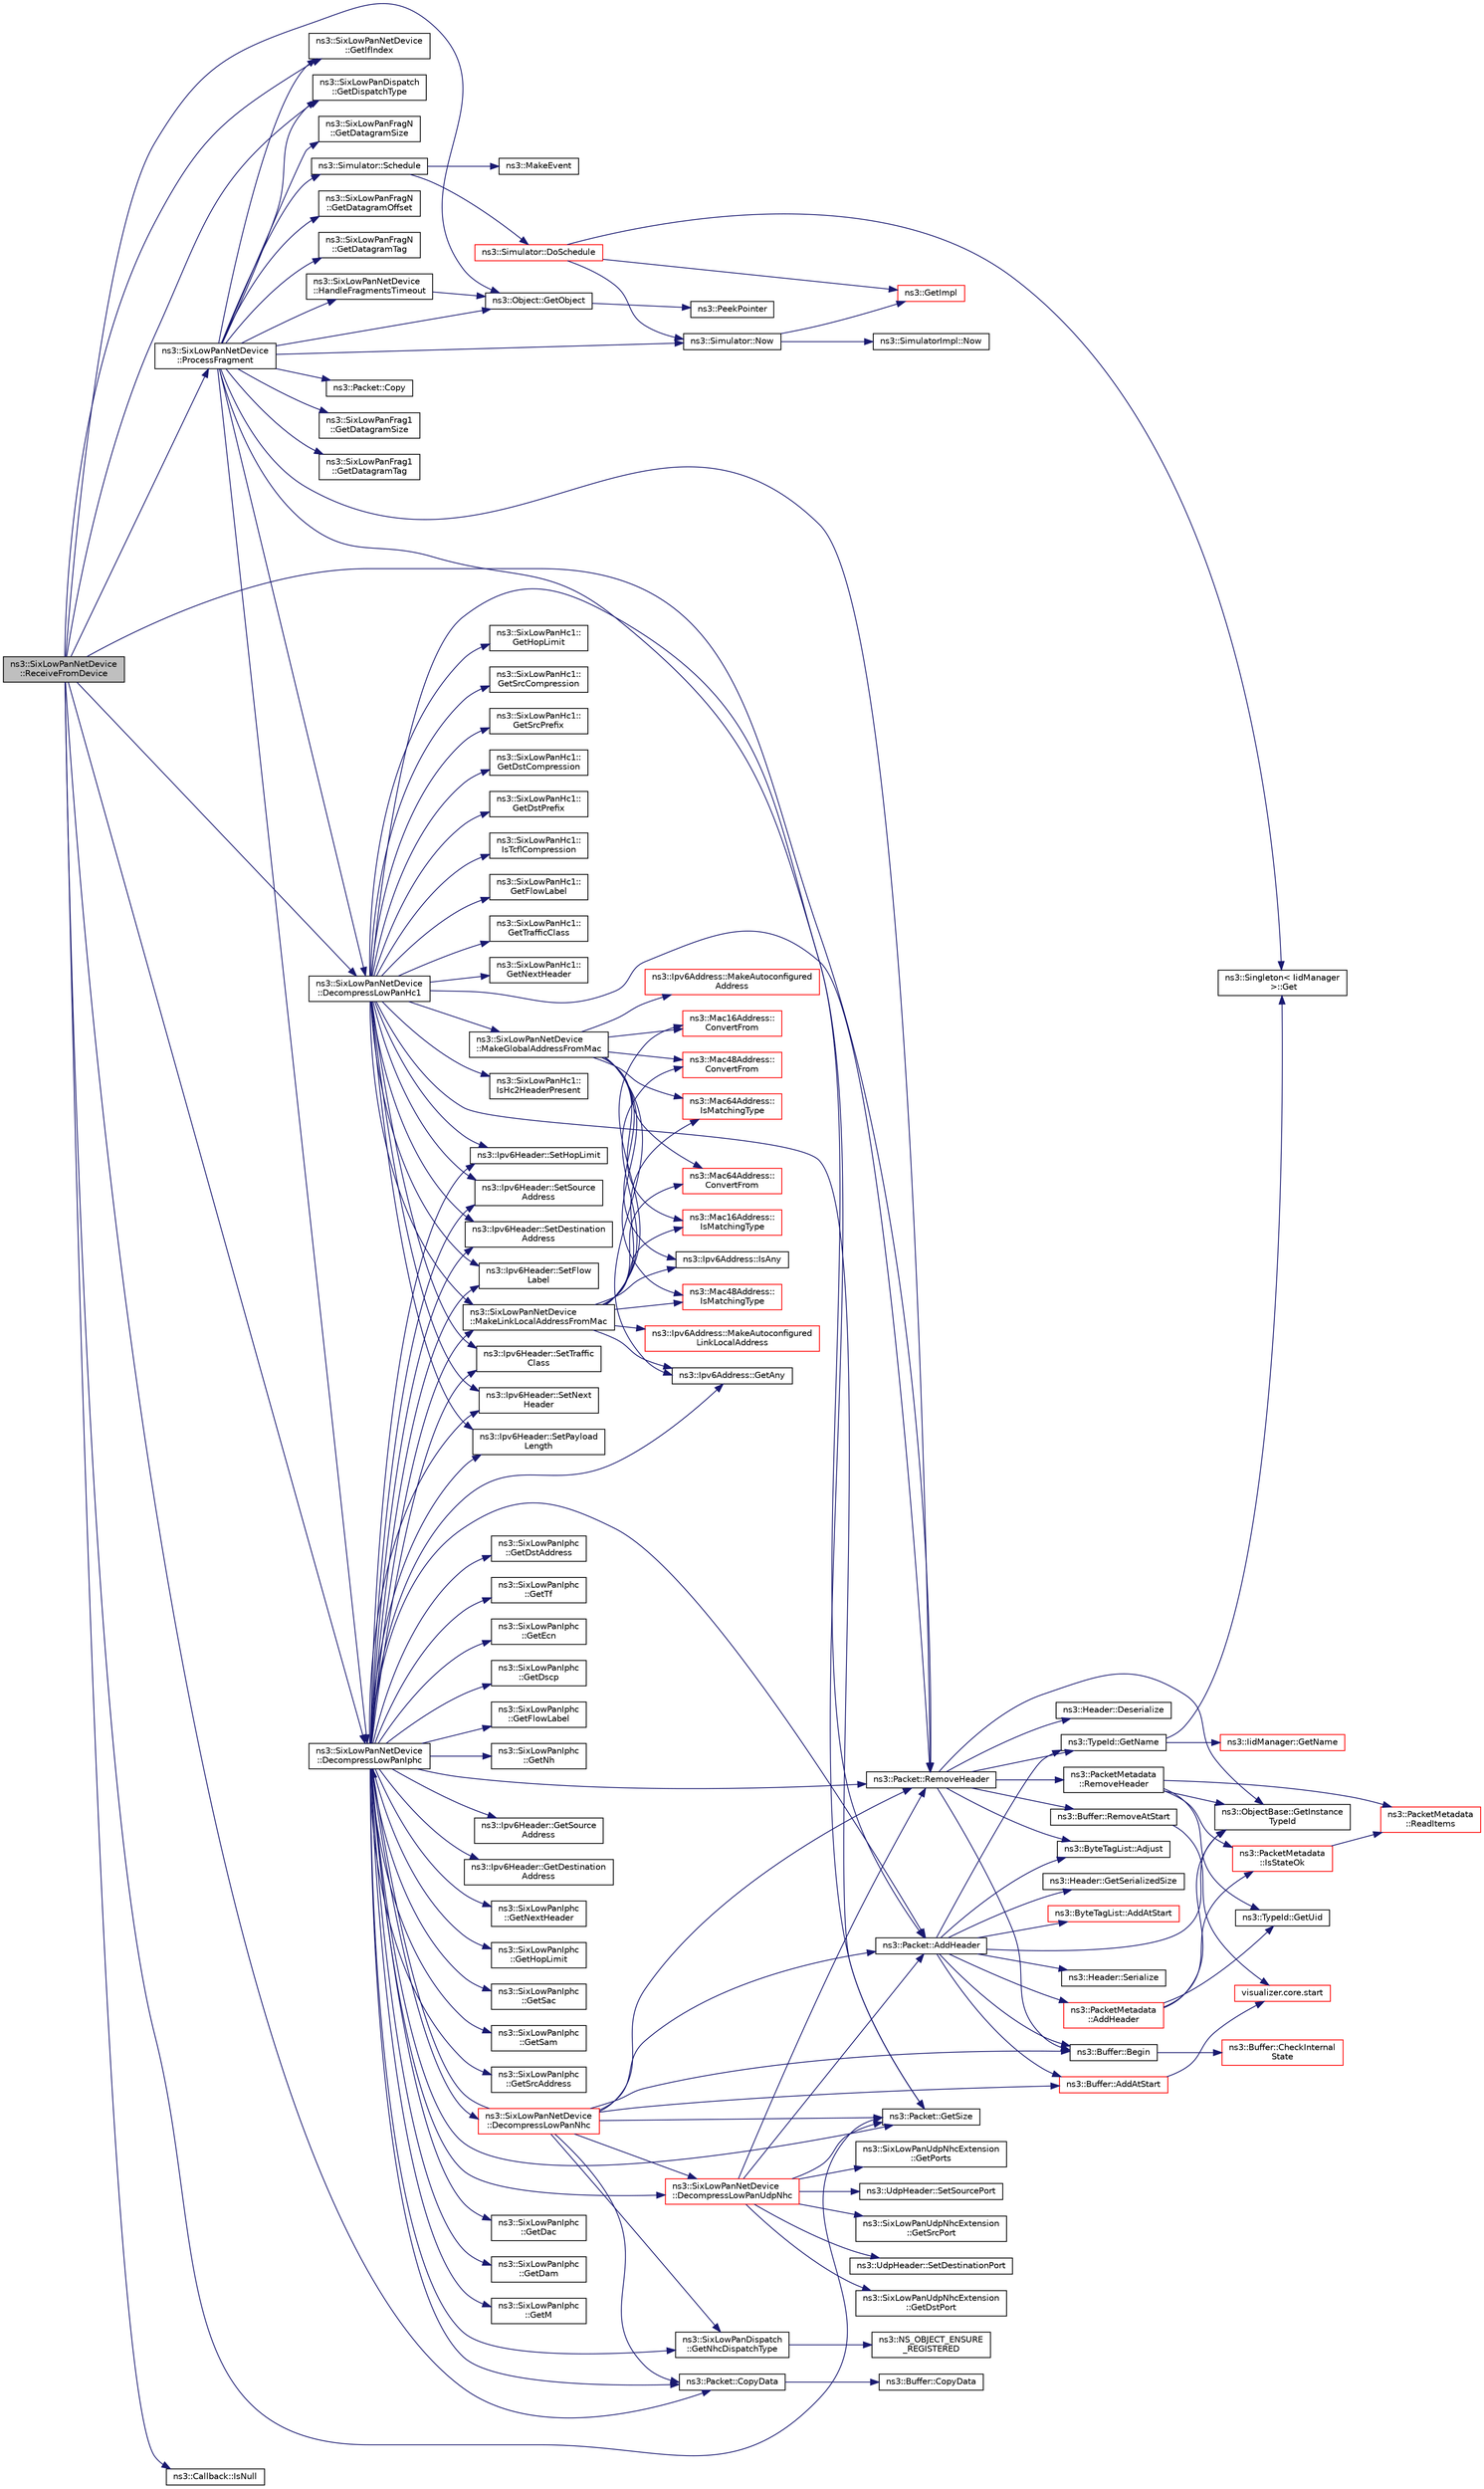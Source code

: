 digraph "ns3::SixLowPanNetDevice::ReceiveFromDevice"
{
  edge [fontname="Helvetica",fontsize="10",labelfontname="Helvetica",labelfontsize="10"];
  node [fontname="Helvetica",fontsize="10",shape=record];
  rankdir="LR";
  Node1 [label="ns3::SixLowPanNetDevice\l::ReceiveFromDevice",height=0.2,width=0.4,color="black", fillcolor="grey75", style="filled", fontcolor="black"];
  Node1 -> Node2 [color="midnightblue",fontsize="10",style="solid"];
  Node2 [label="ns3::Object::GetObject",height=0.2,width=0.4,color="black", fillcolor="white", style="filled",URL="$d9/d77/classns3_1_1Object.html#a13e18c00017096c8381eb651d5bd0783"];
  Node2 -> Node3 [color="midnightblue",fontsize="10",style="solid"];
  Node3 [label="ns3::PeekPointer",height=0.2,width=0.4,color="black", fillcolor="white", style="filled",URL="$d7/d2e/namespacens3.html#af2a7557fe9afdd98d8f6f8f6e412cf5a"];
  Node1 -> Node4 [color="midnightblue",fontsize="10",style="solid"];
  Node4 [label="ns3::SixLowPanNetDevice\l::GetIfIndex",height=0.2,width=0.4,color="black", fillcolor="white", style="filled",URL="$d1/d2b/classns3_1_1SixLowPanNetDevice.html#a48cd7b76a59b506df8d8a7d8604f66b3"];
  Node1 -> Node5 [color="midnightblue",fontsize="10",style="solid"];
  Node5 [label="ns3::Packet::CopyData",height=0.2,width=0.4,color="black", fillcolor="white", style="filled",URL="$dd/d7a/classns3_1_1Packet.html#a5a6d304b9e0d90733919ffe224b98f0d",tooltip="Copy the packet contents to a byte buffer. "];
  Node5 -> Node6 [color="midnightblue",fontsize="10",style="solid"];
  Node6 [label="ns3::Buffer::CopyData",height=0.2,width=0.4,color="black", fillcolor="white", style="filled",URL="$da/d85/classns3_1_1Buffer.html#aec4a3fd349f94e449b4b2d14dd964a4c"];
  Node1 -> Node7 [color="midnightblue",fontsize="10",style="solid"];
  Node7 [label="ns3::SixLowPanDispatch\l::GetDispatchType",height=0.2,width=0.4,color="black", fillcolor="white", style="filled",URL="$d0/d97/classns3_1_1SixLowPanDispatch.html#a8405023ddddc8aee8825d743cae6ec21",tooltip="Get the Dispatch type. "];
  Node1 -> Node8 [color="midnightblue",fontsize="10",style="solid"];
  Node8 [label="ns3::Packet::GetSize",height=0.2,width=0.4,color="black", fillcolor="white", style="filled",URL="$dd/d7a/classns3_1_1Packet.html#a462855c9929954d4301a4edfe55f4f1c",tooltip="Returns the the size in bytes of the packet (including the zero-filled initial payload). "];
  Node1 -> Node9 [color="midnightblue",fontsize="10",style="solid"];
  Node9 [label="ns3::SixLowPanNetDevice\l::ProcessFragment",height=0.2,width=0.4,color="black", fillcolor="white", style="filled",URL="$d1/d2b/classns3_1_1SixLowPanNetDevice.html#a8ae23f88e38059a0096bf87e58007240",tooltip="Process a packet fragment. "];
  Node9 -> Node10 [color="midnightblue",fontsize="10",style="solid"];
  Node10 [label="ns3::Packet::Copy",height=0.2,width=0.4,color="black", fillcolor="white", style="filled",URL="$dd/d7a/classns3_1_1Packet.html#a5d5c70802a5f77fc5f0001e0cfc1898b",tooltip="performs a COW copy of the packet. "];
  Node9 -> Node11 [color="midnightblue",fontsize="10",style="solid"];
  Node11 [label="ns3::Packet::RemoveHeader",height=0.2,width=0.4,color="black", fillcolor="white", style="filled",URL="$dd/d7a/classns3_1_1Packet.html#a0961eccf975d75f902d40956c93ba63e",tooltip="Deserialize and remove the header from the internal buffer. "];
  Node11 -> Node12 [color="midnightblue",fontsize="10",style="solid"];
  Node12 [label="ns3::Header::Deserialize",height=0.2,width=0.4,color="black", fillcolor="white", style="filled",URL="$d6/dae/classns3_1_1Header.html#a78be9400bb66b2a8543606f395ef5396"];
  Node11 -> Node13 [color="midnightblue",fontsize="10",style="solid"];
  Node13 [label="ns3::Buffer::Begin",height=0.2,width=0.4,color="black", fillcolor="white", style="filled",URL="$da/d85/classns3_1_1Buffer.html#a893d4bf50df13e730b6cd0fda91b967f"];
  Node13 -> Node14 [color="midnightblue",fontsize="10",style="solid"];
  Node14 [label="ns3::Buffer::CheckInternal\lState",height=0.2,width=0.4,color="red", fillcolor="white", style="filled",URL="$da/d85/classns3_1_1Buffer.html#a6202ce7f1ecc1fc7a14cc13017375d14",tooltip="Checks the internal buffer structures consistency. "];
  Node11 -> Node15 [color="midnightblue",fontsize="10",style="solid"];
  Node15 [label="ns3::ObjectBase::GetInstance\lTypeId",height=0.2,width=0.4,color="black", fillcolor="white", style="filled",URL="$d2/dac/classns3_1_1ObjectBase.html#abe5b43a6f5b99a92a4c3122db31f06fb"];
  Node11 -> Node16 [color="midnightblue",fontsize="10",style="solid"];
  Node16 [label="ns3::TypeId::GetName",height=0.2,width=0.4,color="black", fillcolor="white", style="filled",URL="$d6/d11/classns3_1_1TypeId.html#aa3c41c79ae428b3cb396a9c6bb3ef314"];
  Node16 -> Node17 [color="midnightblue",fontsize="10",style="solid"];
  Node17 [label="ns3::Singleton\< IidManager\l \>::Get",height=0.2,width=0.4,color="black", fillcolor="white", style="filled",URL="$d8/d77/classns3_1_1Singleton.html#a80a2cd3c25a27ea72add7a9f7a141ffa"];
  Node16 -> Node18 [color="midnightblue",fontsize="10",style="solid"];
  Node18 [label="ns3::IidManager::GetName",height=0.2,width=0.4,color="red", fillcolor="white", style="filled",URL="$d4/d1c/classns3_1_1IidManager.html#a5d68d0f0f44594dcdec239dbdb5bf53c"];
  Node11 -> Node19 [color="midnightblue",fontsize="10",style="solid"];
  Node19 [label="ns3::Buffer::RemoveAtStart",height=0.2,width=0.4,color="black", fillcolor="white", style="filled",URL="$da/d85/classns3_1_1Buffer.html#adeecbb3e8f518aec6fee0437578ade4b"];
  Node19 -> Node20 [color="midnightblue",fontsize="10",style="solid"];
  Node20 [label="visualizer.core.start",height=0.2,width=0.4,color="red", fillcolor="white", style="filled",URL="$df/d6c/namespacevisualizer_1_1core.html#a2a35e5d8a34af358b508dac8635754e0"];
  Node11 -> Node21 [color="midnightblue",fontsize="10",style="solid"];
  Node21 [label="ns3::ByteTagList::Adjust",height=0.2,width=0.4,color="black", fillcolor="white", style="filled",URL="$dd/d64/classns3_1_1ByteTagList.html#a1fec06d7e6daaf8039cf2a148e4090f2"];
  Node11 -> Node22 [color="midnightblue",fontsize="10",style="solid"];
  Node22 [label="ns3::PacketMetadata\l::RemoveHeader",height=0.2,width=0.4,color="black", fillcolor="white", style="filled",URL="$d1/db1/classns3_1_1PacketMetadata.html#afa8a589ec783d4998516d7f39f21242d",tooltip="Remove an header. "];
  Node22 -> Node15 [color="midnightblue",fontsize="10",style="solid"];
  Node22 -> Node23 [color="midnightblue",fontsize="10",style="solid"];
  Node23 [label="ns3::TypeId::GetUid",height=0.2,width=0.4,color="black", fillcolor="white", style="filled",URL="$d6/d11/classns3_1_1TypeId.html#acd3e41de6340d06299f4fd63e2ed8da0"];
  Node22 -> Node24 [color="midnightblue",fontsize="10",style="solid"];
  Node24 [label="ns3::PacketMetadata\l::IsStateOk",height=0.2,width=0.4,color="red", fillcolor="white", style="filled",URL="$d1/db1/classns3_1_1PacketMetadata.html#a208d3163e28704438cdd4d30318e489c",tooltip="Check if the metadata state is ok. "];
  Node24 -> Node25 [color="midnightblue",fontsize="10",style="solid"];
  Node25 [label="ns3::PacketMetadata\l::ReadItems",height=0.2,width=0.4,color="red", fillcolor="white", style="filled",URL="$d1/db1/classns3_1_1PacketMetadata.html#a3719ad2c32313a9a1c74462322e8b517",tooltip="Read items. "];
  Node22 -> Node25 [color="midnightblue",fontsize="10",style="solid"];
  Node9 -> Node26 [color="midnightblue",fontsize="10",style="solid"];
  Node26 [label="ns3::SixLowPanFrag1\l::GetDatagramSize",height=0.2,width=0.4,color="black", fillcolor="white", style="filled",URL="$d7/d40/classns3_1_1SixLowPanFrag1.html#ab42ff1ddeddff9e200982ca51ecdad2d",tooltip="Get the datagram size. "];
  Node9 -> Node7 [color="midnightblue",fontsize="10",style="solid"];
  Node9 -> Node27 [color="midnightblue",fontsize="10",style="solid"];
  Node27 [label="ns3::SixLowPanNetDevice\l::DecompressLowPanHc1",height=0.2,width=0.4,color="black", fillcolor="white", style="filled",URL="$d1/d2b/classns3_1_1SixLowPanNetDevice.html#a649ef9717609424699311ea61c8e3fc8",tooltip="Decompress the headers according to HC1 compression. "];
  Node27 -> Node11 [color="midnightblue",fontsize="10",style="solid"];
  Node27 -> Node28 [color="midnightblue",fontsize="10",style="solid"];
  Node28 [label="ns3::Ipv6Header::SetHopLimit",height=0.2,width=0.4,color="black", fillcolor="white", style="filled",URL="$d8/d5d/classns3_1_1Ipv6Header.html#a5133fdec9ec05d089d9c47f476715d73",tooltip="Set the \"Hop limit\" field (TTL). "];
  Node27 -> Node29 [color="midnightblue",fontsize="10",style="solid"];
  Node29 [label="ns3::SixLowPanHc1::\lGetHopLimit",height=0.2,width=0.4,color="black", fillcolor="white", style="filled",URL="$d5/d28/classns3_1_1SixLowPanHc1.html#ac653a57636917ee42b9de9e946edab9a",tooltip="Get the \"Hop limit\" field (TTL). "];
  Node27 -> Node30 [color="midnightblue",fontsize="10",style="solid"];
  Node30 [label="ns3::SixLowPanHc1::\lGetSrcCompression",height=0.2,width=0.4,color="black", fillcolor="white", style="filled",URL="$d5/d28/classns3_1_1SixLowPanHc1.html#af1138da7fd011938be1a6bc03b932fb8",tooltip="Get Source Compression type. "];
  Node27 -> Node31 [color="midnightblue",fontsize="10",style="solid"];
  Node31 [label="ns3::SixLowPanHc1::\lGetSrcPrefix",height=0.2,width=0.4,color="black", fillcolor="white", style="filled",URL="$d5/d28/classns3_1_1SixLowPanHc1.html#a68ec07ddb32db26ea20acad704ecffd2",tooltip="Get the source prefix. "];
  Node27 -> Node32 [color="midnightblue",fontsize="10",style="solid"];
  Node32 [label="ns3::Ipv6Header::SetSource\lAddress",height=0.2,width=0.4,color="black", fillcolor="white", style="filled",URL="$d8/d5d/classns3_1_1Ipv6Header.html#aa0c5fe268a9a8096dfe9d4f7147241ab",tooltip="Set the \"Source address\" field. "];
  Node27 -> Node33 [color="midnightblue",fontsize="10",style="solid"];
  Node33 [label="ns3::SixLowPanNetDevice\l::MakeGlobalAddressFromMac",height=0.2,width=0.4,color="black", fillcolor="white", style="filled",URL="$d1/d2b/classns3_1_1SixLowPanNetDevice.html#af8af918eb21378d30eb0e1b45e978fff",tooltip="Make a global address from a MAC address. "];
  Node33 -> Node34 [color="midnightblue",fontsize="10",style="solid"];
  Node34 [label="ns3::Ipv6Address::GetAny",height=0.2,width=0.4,color="black", fillcolor="white", style="filled",URL="$d5/de6/classns3_1_1Ipv6Address.html#a2783e8badfc98c8b0a8508bba6e1b91e",tooltip="Get the \"any\" (::) Ipv6Address. "];
  Node33 -> Node35 [color="midnightblue",fontsize="10",style="solid"];
  Node35 [label="ns3::Mac48Address::\lIsMatchingType",height=0.2,width=0.4,color="red", fillcolor="white", style="filled",URL="$db/dee/classns3_1_1Mac48Address.html#a55cc1e3c6aa63fd1a4f8f7d9be4ae182"];
  Node33 -> Node36 [color="midnightblue",fontsize="10",style="solid"];
  Node36 [label="ns3::Ipv6Address::MakeAutoconfigured\lAddress",height=0.2,width=0.4,color="red", fillcolor="white", style="filled",URL="$d5/de6/classns3_1_1Ipv6Address.html#a74e6a79f61e9edd0ebdbafb4db88dc35",tooltip="Make the autoconfigured IPv6 address with Mac16Address. "];
  Node33 -> Node37 [color="midnightblue",fontsize="10",style="solid"];
  Node37 [label="ns3::Mac48Address::\lConvertFrom",height=0.2,width=0.4,color="red", fillcolor="white", style="filled",URL="$db/dee/classns3_1_1Mac48Address.html#a911ce13603a9ef837545a032b6523ae4"];
  Node33 -> Node38 [color="midnightblue",fontsize="10",style="solid"];
  Node38 [label="ns3::Mac64Address::\lIsMatchingType",height=0.2,width=0.4,color="red", fillcolor="white", style="filled",URL="$d7/d9c/classns3_1_1Mac64Address.html#a50014d1350f72b89857f0262be927073"];
  Node33 -> Node39 [color="midnightblue",fontsize="10",style="solid"];
  Node39 [label="ns3::Mac64Address::\lConvertFrom",height=0.2,width=0.4,color="red", fillcolor="white", style="filled",URL="$d7/d9c/classns3_1_1Mac64Address.html#a9d73aef28cf6b6edf423b418ce014b10"];
  Node33 -> Node40 [color="midnightblue",fontsize="10",style="solid"];
  Node40 [label="ns3::Mac16Address::\lIsMatchingType",height=0.2,width=0.4,color="red", fillcolor="white", style="filled",URL="$d9/d35/classns3_1_1Mac16Address.html#a2d7aa9e24afc8e02a25ab449b0b99b1f"];
  Node33 -> Node41 [color="midnightblue",fontsize="10",style="solid"];
  Node41 [label="ns3::Mac16Address::\lConvertFrom",height=0.2,width=0.4,color="red", fillcolor="white", style="filled",URL="$d9/d35/classns3_1_1Mac16Address.html#a6822cde696a7be24782dc8e1de2f1449"];
  Node33 -> Node42 [color="midnightblue",fontsize="10",style="solid"];
  Node42 [label="ns3::Ipv6Address::IsAny",height=0.2,width=0.4,color="black", fillcolor="white", style="filled",URL="$d5/de6/classns3_1_1Ipv6Address.html#a6f15ff7a41a6ae2171cdeda2a53179b8",tooltip="If the IPv6 address is the \"Any\" address. "];
  Node27 -> Node43 [color="midnightblue",fontsize="10",style="solid"];
  Node43 [label="ns3::SixLowPanNetDevice\l::MakeLinkLocalAddressFromMac",height=0.2,width=0.4,color="black", fillcolor="white", style="filled",URL="$d1/d2b/classns3_1_1SixLowPanNetDevice.html#acf66b0ff019d0f1b88212d452044696e",tooltip="Make a link-local address from a MAC address. "];
  Node43 -> Node34 [color="midnightblue",fontsize="10",style="solid"];
  Node43 -> Node35 [color="midnightblue",fontsize="10",style="solid"];
  Node43 -> Node44 [color="midnightblue",fontsize="10",style="solid"];
  Node44 [label="ns3::Ipv6Address::MakeAutoconfigured\lLinkLocalAddress",height=0.2,width=0.4,color="red", fillcolor="white", style="filled",URL="$d5/de6/classns3_1_1Ipv6Address.html#af57fd659aa3c06013ce1b75fb97f9fc5",tooltip="Make the autoconfigured link-local IPv6 address with Mac16Address. "];
  Node43 -> Node37 [color="midnightblue",fontsize="10",style="solid"];
  Node43 -> Node38 [color="midnightblue",fontsize="10",style="solid"];
  Node43 -> Node39 [color="midnightblue",fontsize="10",style="solid"];
  Node43 -> Node40 [color="midnightblue",fontsize="10",style="solid"];
  Node43 -> Node41 [color="midnightblue",fontsize="10",style="solid"];
  Node43 -> Node42 [color="midnightblue",fontsize="10",style="solid"];
  Node27 -> Node45 [color="midnightblue",fontsize="10",style="solid"];
  Node45 [label="ns3::SixLowPanHc1::\lGetDstCompression",height=0.2,width=0.4,color="black", fillcolor="white", style="filled",URL="$d5/d28/classns3_1_1SixLowPanHc1.html#a92252cba4579c06c1095de1012bed919",tooltip="Get Destination Compression type. "];
  Node27 -> Node46 [color="midnightblue",fontsize="10",style="solid"];
  Node46 [label="ns3::SixLowPanHc1::\lGetDstPrefix",height=0.2,width=0.4,color="black", fillcolor="white", style="filled",URL="$d5/d28/classns3_1_1SixLowPanHc1.html#aacb30a76cd12e06f3bced1ed1b1d3877",tooltip="Get the destination prefix. "];
  Node27 -> Node47 [color="midnightblue",fontsize="10",style="solid"];
  Node47 [label="ns3::Ipv6Header::SetDestination\lAddress",height=0.2,width=0.4,color="black", fillcolor="white", style="filled",URL="$d8/d5d/classns3_1_1Ipv6Header.html#af42a4936f1f94fa012dfd33e3d5d9e9a",tooltip="Set the \"Destination address\" field. "];
  Node27 -> Node48 [color="midnightblue",fontsize="10",style="solid"];
  Node48 [label="ns3::SixLowPanHc1::\lIsTcflCompression",height=0.2,width=0.4,color="black", fillcolor="white", style="filled",URL="$d5/d28/classns3_1_1SixLowPanHc1.html#aebeace2d975617b68e8885b17b94d75c",tooltip="Check if the Traffic Class and Flow Labels are compressed. "];
  Node27 -> Node49 [color="midnightblue",fontsize="10",style="solid"];
  Node49 [label="ns3::Ipv6Header::SetFlow\lLabel",height=0.2,width=0.4,color="black", fillcolor="white", style="filled",URL="$d8/d5d/classns3_1_1Ipv6Header.html#a82b99f796a0c5ee8bc0e3766b4356b61",tooltip="Set the \"Flow label\" field. "];
  Node27 -> Node50 [color="midnightblue",fontsize="10",style="solid"];
  Node50 [label="ns3::SixLowPanHc1::\lGetFlowLabel",height=0.2,width=0.4,color="black", fillcolor="white", style="filled",URL="$d5/d28/classns3_1_1SixLowPanHc1.html#ab3ef7e1baa92b7918a4d79d82d8060bd",tooltip="Get the Flow Label value. "];
  Node27 -> Node51 [color="midnightblue",fontsize="10",style="solid"];
  Node51 [label="ns3::Ipv6Header::SetTraffic\lClass",height=0.2,width=0.4,color="black", fillcolor="white", style="filled",URL="$d8/d5d/classns3_1_1Ipv6Header.html#ab40aa33cac2e23292abef3410a1277ab",tooltip="Set the \"Traffic class\" field. "];
  Node27 -> Node52 [color="midnightblue",fontsize="10",style="solid"];
  Node52 [label="ns3::SixLowPanHc1::\lGetTrafficClass",height=0.2,width=0.4,color="black", fillcolor="white", style="filled",URL="$d5/d28/classns3_1_1SixLowPanHc1.html#a4a4b03b310d23103c676efe8f70bfdc4",tooltip="Get the Traffic Class value. "];
  Node27 -> Node53 [color="midnightblue",fontsize="10",style="solid"];
  Node53 [label="ns3::Ipv6Header::SetNext\lHeader",height=0.2,width=0.4,color="black", fillcolor="white", style="filled",URL="$d8/d5d/classns3_1_1Ipv6Header.html#add71fca40c6bf671bcc1403557a0852d",tooltip="Set the \"Next header\" field. "];
  Node27 -> Node54 [color="midnightblue",fontsize="10",style="solid"];
  Node54 [label="ns3::SixLowPanHc1::\lGetNextHeader",height=0.2,width=0.4,color="black", fillcolor="white", style="filled",URL="$d5/d28/classns3_1_1SixLowPanHc1.html#ab1d9fd77b41dabbf4c3f789721f1a5e5",tooltip="Get the Next Header value. "];
  Node27 -> Node55 [color="midnightblue",fontsize="10",style="solid"];
  Node55 [label="ns3::Ipv6Header::SetPayload\lLength",height=0.2,width=0.4,color="black", fillcolor="white", style="filled",URL="$d8/d5d/classns3_1_1Ipv6Header.html#a6d888c3bc07b2f523c1f8512e976a25b",tooltip="Set the \"Payload length\" field. "];
  Node27 -> Node8 [color="midnightblue",fontsize="10",style="solid"];
  Node27 -> Node56 [color="midnightblue",fontsize="10",style="solid"];
  Node56 [label="ns3::SixLowPanHc1::\lIsHc2HeaderPresent",height=0.2,width=0.4,color="black", fillcolor="white", style="filled",URL="$d5/d28/classns3_1_1SixLowPanHc1.html#a42e021c8d3e987ea22a4ba8f19d4513c",tooltip="Check if there is a HC2 compressed header. "];
  Node27 -> Node57 [color="midnightblue",fontsize="10",style="solid"];
  Node57 [label="ns3::Packet::AddHeader",height=0.2,width=0.4,color="black", fillcolor="white", style="filled",URL="$dd/d7a/classns3_1_1Packet.html#a465108c595a0bc592095cbcab1832ed8",tooltip="Add header to this packet. "];
  Node57 -> Node58 [color="midnightblue",fontsize="10",style="solid"];
  Node58 [label="ns3::Header::GetSerializedSize",height=0.2,width=0.4,color="black", fillcolor="white", style="filled",URL="$d6/dae/classns3_1_1Header.html#a6ef0497eabc1b1fb0ad42738eb73f934"];
  Node57 -> Node15 [color="midnightblue",fontsize="10",style="solid"];
  Node57 -> Node16 [color="midnightblue",fontsize="10",style="solid"];
  Node57 -> Node59 [color="midnightblue",fontsize="10",style="solid"];
  Node59 [label="ns3::Buffer::AddAtStart",height=0.2,width=0.4,color="red", fillcolor="white", style="filled",URL="$da/d85/classns3_1_1Buffer.html#a8abd8164c3671d3dadc98fc66fade7b1"];
  Node59 -> Node20 [color="midnightblue",fontsize="10",style="solid"];
  Node57 -> Node21 [color="midnightblue",fontsize="10",style="solid"];
  Node57 -> Node60 [color="midnightblue",fontsize="10",style="solid"];
  Node60 [label="ns3::ByteTagList::AddAtStart",height=0.2,width=0.4,color="red", fillcolor="white", style="filled",URL="$dd/d64/classns3_1_1ByteTagList.html#acb4563fbe4299c55af41ba7a166b71d5"];
  Node57 -> Node61 [color="midnightblue",fontsize="10",style="solid"];
  Node61 [label="ns3::Header::Serialize",height=0.2,width=0.4,color="black", fillcolor="white", style="filled",URL="$d6/dae/classns3_1_1Header.html#afb61f1aac69ff8349a6bfe521fab5404"];
  Node57 -> Node13 [color="midnightblue",fontsize="10",style="solid"];
  Node57 -> Node62 [color="midnightblue",fontsize="10",style="solid"];
  Node62 [label="ns3::PacketMetadata\l::AddHeader",height=0.2,width=0.4,color="red", fillcolor="white", style="filled",URL="$d1/db1/classns3_1_1PacketMetadata.html#abdce736c4c5f647242f0808c0d2f9249",tooltip="Add an header. "];
  Node62 -> Node24 [color="midnightblue",fontsize="10",style="solid"];
  Node62 -> Node15 [color="midnightblue",fontsize="10",style="solid"];
  Node62 -> Node23 [color="midnightblue",fontsize="10",style="solid"];
  Node9 -> Node63 [color="midnightblue",fontsize="10",style="solid"];
  Node63 [label="ns3::SixLowPanNetDevice\l::DecompressLowPanIphc",height=0.2,width=0.4,color="black", fillcolor="white", style="filled",URL="$d1/d2b/classns3_1_1SixLowPanNetDevice.html#ae861be68db1b554cc3e5ea5e263b12ed",tooltip="Decompress the headers according to IPHC compression. "];
  Node63 -> Node11 [color="midnightblue",fontsize="10",style="solid"];
  Node63 -> Node28 [color="midnightblue",fontsize="10",style="solid"];
  Node63 -> Node64 [color="midnightblue",fontsize="10",style="solid"];
  Node64 [label="ns3::SixLowPanIphc\l::GetHopLimit",height=0.2,width=0.4,color="black", fillcolor="white", style="filled",URL="$d5/dfb/classns3_1_1SixLowPanIphc.html#ad2f29210dee03a3efc708fc932f5f2bf",tooltip="Get the Hop Limit field. "];
  Node63 -> Node65 [color="midnightblue",fontsize="10",style="solid"];
  Node65 [label="ns3::SixLowPanIphc\l::GetSac",height=0.2,width=0.4,color="black", fillcolor="white", style="filled",URL="$d5/dfb/classns3_1_1SixLowPanIphc.html#ae88312e31d312221187b829d6976ce55",tooltip="Get the SAC (Source Address Compression) compression. "];
  Node63 -> Node66 [color="midnightblue",fontsize="10",style="solid"];
  Node66 [label="ns3::SixLowPanIphc\l::GetSam",height=0.2,width=0.4,color="black", fillcolor="white", style="filled",URL="$d5/dfb/classns3_1_1SixLowPanIphc.html#a72874846ca511565a9895d1f4a5e2db0",tooltip="Get the SAM (Source Address Mode) compression. "];
  Node63 -> Node32 [color="midnightblue",fontsize="10",style="solid"];
  Node63 -> Node34 [color="midnightblue",fontsize="10",style="solid"];
  Node63 -> Node43 [color="midnightblue",fontsize="10",style="solid"];
  Node63 -> Node67 [color="midnightblue",fontsize="10",style="solid"];
  Node67 [label="ns3::SixLowPanIphc\l::GetSrcAddress",height=0.2,width=0.4,color="black", fillcolor="white", style="filled",URL="$d5/dfb/classns3_1_1SixLowPanIphc.html#a47fedf4531ad799d0f8d4928929573a0",tooltip="Get the Source Address. "];
  Node63 -> Node68 [color="midnightblue",fontsize="10",style="solid"];
  Node68 [label="ns3::SixLowPanIphc\l::GetDac",height=0.2,width=0.4,color="black", fillcolor="white", style="filled",URL="$d5/dfb/classns3_1_1SixLowPanIphc.html#a8f9b80016e4f7368128fe7df300c91e6",tooltip="Get the DAC (Destination Address Compression) compression. "];
  Node63 -> Node69 [color="midnightblue",fontsize="10",style="solid"];
  Node69 [label="ns3::SixLowPanIphc\l::GetDam",height=0.2,width=0.4,color="black", fillcolor="white", style="filled",URL="$d5/dfb/classns3_1_1SixLowPanIphc.html#aacdbebaaa0c5c19c39b9d594e3f756d2",tooltip="Get the DAM (Destination Address Mode) compression. "];
  Node63 -> Node70 [color="midnightblue",fontsize="10",style="solid"];
  Node70 [label="ns3::SixLowPanIphc\l::GetM",height=0.2,width=0.4,color="black", fillcolor="white", style="filled",URL="$d5/dfb/classns3_1_1SixLowPanIphc.html#a455f933ce0a59e0d40281b72cd22d19e",tooltip="Get the M (Multicast) compression. "];
  Node63 -> Node47 [color="midnightblue",fontsize="10",style="solid"];
  Node63 -> Node71 [color="midnightblue",fontsize="10",style="solid"];
  Node71 [label="ns3::SixLowPanIphc\l::GetDstAddress",height=0.2,width=0.4,color="black", fillcolor="white", style="filled",URL="$d5/dfb/classns3_1_1SixLowPanIphc.html#a8e6a3225338dd379f033a24fcc373cef",tooltip="Get the Destination Address. "];
  Node63 -> Node72 [color="midnightblue",fontsize="10",style="solid"];
  Node72 [label="ns3::SixLowPanIphc\l::GetTf",height=0.2,width=0.4,color="black", fillcolor="white", style="filled",URL="$d5/dfb/classns3_1_1SixLowPanIphc.html#af993076ebae73f4a9d96a2d14447d4e2",tooltip="Get the TF (Traffic Class, Flow Label) compression. "];
  Node63 -> Node73 [color="midnightblue",fontsize="10",style="solid"];
  Node73 [label="ns3::SixLowPanIphc\l::GetEcn",height=0.2,width=0.4,color="black", fillcolor="white", style="filled",URL="$d5/dfb/classns3_1_1SixLowPanIphc.html#a0c1eeca402c0cc9df260f08326667329",tooltip="Get the ECN. "];
  Node63 -> Node74 [color="midnightblue",fontsize="10",style="solid"];
  Node74 [label="ns3::SixLowPanIphc\l::GetDscp",height=0.2,width=0.4,color="black", fillcolor="white", style="filled",URL="$d5/dfb/classns3_1_1SixLowPanIphc.html#a615746366925ce0656d9f7fa87231cd6",tooltip="Get the DSCP. "];
  Node63 -> Node51 [color="midnightblue",fontsize="10",style="solid"];
  Node63 -> Node49 [color="midnightblue",fontsize="10",style="solid"];
  Node63 -> Node75 [color="midnightblue",fontsize="10",style="solid"];
  Node75 [label="ns3::SixLowPanIphc\l::GetFlowLabel",height=0.2,width=0.4,color="black", fillcolor="white", style="filled",URL="$d5/dfb/classns3_1_1SixLowPanIphc.html#a4eb5f8420b9150918721a2edbd23140b",tooltip="Get the Flow Label. "];
  Node63 -> Node76 [color="midnightblue",fontsize="10",style="solid"];
  Node76 [label="ns3::SixLowPanIphc\l::GetNh",height=0.2,width=0.4,color="black", fillcolor="white", style="filled",URL="$d5/dfb/classns3_1_1SixLowPanIphc.html#ac9d2002e4493f2506eef09d89803aca9",tooltip="Get the NH (Next Header) compression. "];
  Node63 -> Node5 [color="midnightblue",fontsize="10",style="solid"];
  Node63 -> Node77 [color="midnightblue",fontsize="10",style="solid"];
  Node77 [label="ns3::SixLowPanDispatch\l::GetNhcDispatchType",height=0.2,width=0.4,color="black", fillcolor="white", style="filled",URL="$d0/d97/classns3_1_1SixLowPanDispatch.html#aadc1e9ded2e292f557da546a6a4e49d2",tooltip="Get the NhcDispatch type. "];
  Node77 -> Node78 [color="midnightblue",fontsize="10",style="solid"];
  Node78 [label="ns3::NS_OBJECT_ENSURE\l_REGISTERED",height=0.2,width=0.4,color="black", fillcolor="white", style="filled",URL="$d7/d2e/namespacens3.html#ac633cbd86ee5879afd4312a843a9ff8c"];
  Node63 -> Node53 [color="midnightblue",fontsize="10",style="solid"];
  Node63 -> Node79 [color="midnightblue",fontsize="10",style="solid"];
  Node79 [label="ns3::SixLowPanNetDevice\l::DecompressLowPanUdpNhc",height=0.2,width=0.4,color="red", fillcolor="white", style="filled",URL="$d1/d2b/classns3_1_1SixLowPanNetDevice.html#a0b31fbe0bdc3a4dd59b9f7426aec8ed8",tooltip="Decompress the headers according to NHC compression. "];
  Node79 -> Node11 [color="midnightblue",fontsize="10",style="solid"];
  Node79 -> Node80 [color="midnightblue",fontsize="10",style="solid"];
  Node80 [label="ns3::SixLowPanUdpNhcExtension\l::GetPorts",height=0.2,width=0.4,color="black", fillcolor="white", style="filled",URL="$d1/def/classns3_1_1SixLowPanUdpNhcExtension.html#a5ffeb18eeb20b2dfbe72c7bca3eeb32e",tooltip="Get the compressed Src and Dst Ports. "];
  Node79 -> Node81 [color="midnightblue",fontsize="10",style="solid"];
  Node81 [label="ns3::UdpHeader::SetSourcePort",height=0.2,width=0.4,color="black", fillcolor="white", style="filled",URL="$d3/dc4/classns3_1_1UdpHeader.html#ae10a7c9c6cbd645745bebc2a84a78831"];
  Node79 -> Node82 [color="midnightblue",fontsize="10",style="solid"];
  Node82 [label="ns3::SixLowPanUdpNhcExtension\l::GetSrcPort",height=0.2,width=0.4,color="black", fillcolor="white", style="filled",URL="$d1/def/classns3_1_1SixLowPanUdpNhcExtension.html#ad5591833289c57f4d0dc8cada4432d28",tooltip="Get the Source Port. "];
  Node79 -> Node83 [color="midnightblue",fontsize="10",style="solid"];
  Node83 [label="ns3::UdpHeader::SetDestinationPort",height=0.2,width=0.4,color="black", fillcolor="white", style="filled",URL="$d3/dc4/classns3_1_1UdpHeader.html#af7f8bc1749481efe8ede173a71aa6727"];
  Node79 -> Node84 [color="midnightblue",fontsize="10",style="solid"];
  Node84 [label="ns3::SixLowPanUdpNhcExtension\l::GetDstPort",height=0.2,width=0.4,color="black", fillcolor="white", style="filled",URL="$d1/def/classns3_1_1SixLowPanUdpNhcExtension.html#a1a003a3a62215fff50100f93af4c8afb",tooltip="Get the Destination Port. "];
  Node79 -> Node57 [color="midnightblue",fontsize="10",style="solid"];
  Node79 -> Node8 [color="midnightblue",fontsize="10",style="solid"];
  Node63 -> Node85 [color="midnightblue",fontsize="10",style="solid"];
  Node85 [label="ns3::Ipv6Header::GetSource\lAddress",height=0.2,width=0.4,color="black", fillcolor="white", style="filled",URL="$d8/d5d/classns3_1_1Ipv6Header.html#ae7b5116d81c8113fad228d799f5554c3",tooltip="Get the \"Source address\" field. "];
  Node63 -> Node86 [color="midnightblue",fontsize="10",style="solid"];
  Node86 [label="ns3::Ipv6Header::GetDestination\lAddress",height=0.2,width=0.4,color="black", fillcolor="white", style="filled",URL="$d8/d5d/classns3_1_1Ipv6Header.html#a472309d4a08c9fea54092346ba7beca4",tooltip="Get the \"Destination address\" field. "];
  Node63 -> Node87 [color="midnightblue",fontsize="10",style="solid"];
  Node87 [label="ns3::SixLowPanNetDevice\l::DecompressLowPanNhc",height=0.2,width=0.4,color="red", fillcolor="white", style="filled",URL="$d1/d2b/classns3_1_1SixLowPanNetDevice.html#af69701425fa2e02ab4a7fdcd1db99cc8",tooltip="Decompress the headers according to NHC compression. "];
  Node87 -> Node11 [color="midnightblue",fontsize="10",style="solid"];
  Node87 -> Node5 [color="midnightblue",fontsize="10",style="solid"];
  Node87 -> Node77 [color="midnightblue",fontsize="10",style="solid"];
  Node87 -> Node79 [color="midnightblue",fontsize="10",style="solid"];
  Node87 -> Node59 [color="midnightblue",fontsize="10",style="solid"];
  Node87 -> Node13 [color="midnightblue",fontsize="10",style="solid"];
  Node87 -> Node57 [color="midnightblue",fontsize="10",style="solid"];
  Node87 -> Node63 [color="midnightblue",fontsize="10",style="solid"];
  Node87 -> Node8 [color="midnightblue",fontsize="10",style="solid"];
  Node63 -> Node88 [color="midnightblue",fontsize="10",style="solid"];
  Node88 [label="ns3::SixLowPanIphc\l::GetNextHeader",height=0.2,width=0.4,color="black", fillcolor="white", style="filled",URL="$d5/dfb/classns3_1_1SixLowPanIphc.html#a6e01ce18c03bf5468308fa0fa26199a0",tooltip="Get the Next Header field. "];
  Node63 -> Node55 [color="midnightblue",fontsize="10",style="solid"];
  Node63 -> Node8 [color="midnightblue",fontsize="10",style="solid"];
  Node63 -> Node57 [color="midnightblue",fontsize="10",style="solid"];
  Node9 -> Node89 [color="midnightblue",fontsize="10",style="solid"];
  Node89 [label="ns3::SixLowPanFrag1\l::GetDatagramTag",height=0.2,width=0.4,color="black", fillcolor="white", style="filled",URL="$d7/d40/classns3_1_1SixLowPanFrag1.html#a9ff9beed8041cbce4454abf63d0c26d4",tooltip="Get the datagram tag. "];
  Node9 -> Node90 [color="midnightblue",fontsize="10",style="solid"];
  Node90 [label="ns3::SixLowPanFragN\l::GetDatagramSize",height=0.2,width=0.4,color="black", fillcolor="white", style="filled",URL="$dc/da8/classns3_1_1SixLowPanFragN.html#a09a2b948441967968d5abb12722a7e33",tooltip="Get the datagram size. "];
  Node9 -> Node91 [color="midnightblue",fontsize="10",style="solid"];
  Node91 [label="ns3::SixLowPanFragN\l::GetDatagramOffset",height=0.2,width=0.4,color="black", fillcolor="white", style="filled",URL="$dc/da8/classns3_1_1SixLowPanFragN.html#ad26431f1db66a5801bb08c041370f63a",tooltip="Get the datagram offset. "];
  Node9 -> Node92 [color="midnightblue",fontsize="10",style="solid"];
  Node92 [label="ns3::SixLowPanFragN\l::GetDatagramTag",height=0.2,width=0.4,color="black", fillcolor="white", style="filled",URL="$dc/da8/classns3_1_1SixLowPanFragN.html#a7bf9a8a5da112cbfafeb59461636d6e4",tooltip="Get the datagram tag. "];
  Node9 -> Node2 [color="midnightblue",fontsize="10",style="solid"];
  Node9 -> Node4 [color="midnightblue",fontsize="10",style="solid"];
  Node9 -> Node93 [color="midnightblue",fontsize="10",style="solid"];
  Node93 [label="ns3::Simulator::Schedule",height=0.2,width=0.4,color="black", fillcolor="white", style="filled",URL="$d7/deb/classns3_1_1Simulator.html#a671882c894a08af4a5e91181bf1eec13"];
  Node93 -> Node94 [color="midnightblue",fontsize="10",style="solid"];
  Node94 [label="ns3::Simulator::DoSchedule",height=0.2,width=0.4,color="red", fillcolor="white", style="filled",URL="$d7/deb/classns3_1_1Simulator.html#a47af23973938819bdc89cb2807e09ed5"];
  Node94 -> Node17 [color="midnightblue",fontsize="10",style="solid"];
  Node94 -> Node95 [color="midnightblue",fontsize="10",style="solid"];
  Node95 [label="ns3::Simulator::Now",height=0.2,width=0.4,color="black", fillcolor="white", style="filled",URL="$d7/deb/classns3_1_1Simulator.html#ac3178fa975b419f7875e7105be122800"];
  Node95 -> Node96 [color="midnightblue",fontsize="10",style="solid"];
  Node96 [label="ns3::GetImpl",height=0.2,width=0.4,color="red", fillcolor="white", style="filled",URL="$d4/d8b/group__simulator.html#ga42eb4eddad41528d4d99794a3dae3fd0",tooltip="Get the SimulatorImpl singleton. "];
  Node95 -> Node97 [color="midnightblue",fontsize="10",style="solid"];
  Node97 [label="ns3::SimulatorImpl::Now",height=0.2,width=0.4,color="black", fillcolor="white", style="filled",URL="$d2/d19/classns3_1_1SimulatorImpl.html#aa516c50060846adc6fd316e83ef0797c"];
  Node94 -> Node96 [color="midnightblue",fontsize="10",style="solid"];
  Node93 -> Node98 [color="midnightblue",fontsize="10",style="solid"];
  Node98 [label="ns3::MakeEvent",height=0.2,width=0.4,color="black", fillcolor="white", style="filled",URL="$d0/dac/group__makeeventfnptr.html#ga289a28a2497c18a9bd299e5e2014094b"];
  Node9 -> Node99 [color="midnightblue",fontsize="10",style="solid"];
  Node99 [label="ns3::SixLowPanNetDevice\l::HandleFragmentsTimeout",height=0.2,width=0.4,color="black", fillcolor="white", style="filled",URL="$d1/d2b/classns3_1_1SixLowPanNetDevice.html#a9a88d53c1d9702b93470d5cbb1e526e9",tooltip="Process the timeout for packet fragments. "];
  Node99 -> Node2 [color="midnightblue",fontsize="10",style="solid"];
  Node9 -> Node8 [color="midnightblue",fontsize="10",style="solid"];
  Node9 -> Node95 [color="midnightblue",fontsize="10",style="solid"];
  Node1 -> Node11 [color="midnightblue",fontsize="10",style="solid"];
  Node1 -> Node27 [color="midnightblue",fontsize="10",style="solid"];
  Node1 -> Node63 [color="midnightblue",fontsize="10",style="solid"];
  Node1 -> Node100 [color="midnightblue",fontsize="10",style="solid"];
  Node100 [label="ns3::Callback::IsNull",height=0.2,width=0.4,color="black", fillcolor="white", style="filled",URL="$d1/d48/classns3_1_1Callback.html#aa8e27826badbf37f84763f36f70d9b54"];
}
